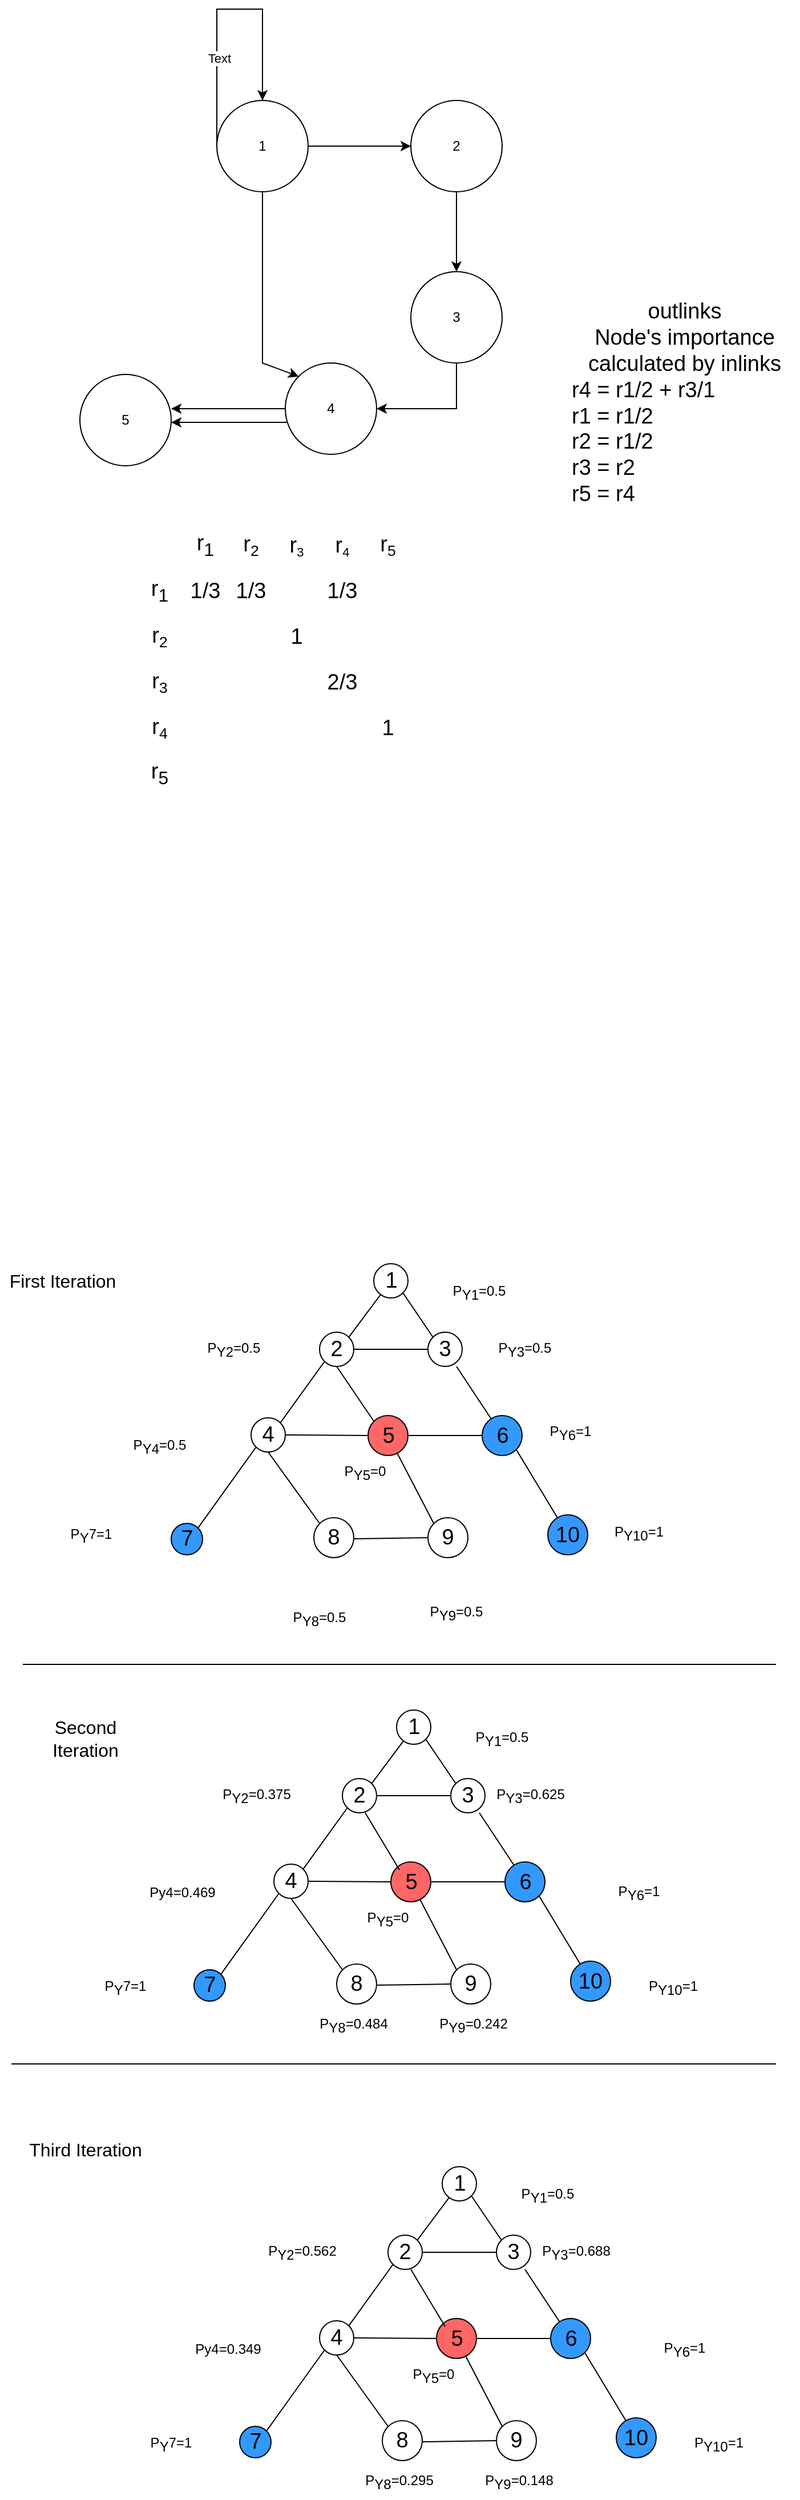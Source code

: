 <mxfile version="20.0.1" type="github">
  <diagram id="Ig6DqcMsb9MTZLkhWmV6" name="Page-1">
    <mxGraphModel dx="1166" dy="602" grid="1" gridSize="10" guides="1" tooltips="1" connect="1" arrows="1" fold="1" page="1" pageScale="1" pageWidth="827" pageHeight="1169" math="0" shadow="0">
      <root>
        <mxCell id="0" />
        <mxCell id="1" parent="0" />
        <mxCell id="ug2zntYY6omCZdX16Obv-1" value="1" style="ellipse;whiteSpace=wrap;html=1;aspect=fixed;" parent="1" vertex="1">
          <mxGeometry x="270" y="150" width="80" height="80" as="geometry" />
        </mxCell>
        <mxCell id="ug2zntYY6omCZdX16Obv-2" value="2" style="ellipse;whiteSpace=wrap;html=1;aspect=fixed;" parent="1" vertex="1">
          <mxGeometry x="440" y="150" width="80" height="80" as="geometry" />
        </mxCell>
        <mxCell id="ug2zntYY6omCZdX16Obv-3" value="3" style="ellipse;whiteSpace=wrap;html=1;aspect=fixed;" parent="1" vertex="1">
          <mxGeometry x="440" y="300" width="80" height="80" as="geometry" />
        </mxCell>
        <mxCell id="ug2zntYY6omCZdX16Obv-4" value="" style="endArrow=classic;html=1;rounded=0;entryX=0;entryY=0.5;entryDx=0;entryDy=0;" parent="1" source="ug2zntYY6omCZdX16Obv-1" target="ug2zntYY6omCZdX16Obv-2" edge="1">
          <mxGeometry width="50" height="50" relative="1" as="geometry">
            <mxPoint x="190" y="290" as="sourcePoint" />
            <mxPoint x="240" y="240" as="targetPoint" />
          </mxGeometry>
        </mxCell>
        <mxCell id="ug2zntYY6omCZdX16Obv-5" value="" style="endArrow=classic;html=1;rounded=0;entryX=0.5;entryY=0;entryDx=0;entryDy=0;" parent="1" target="ug2zntYY6omCZdX16Obv-3" edge="1">
          <mxGeometry width="50" height="50" relative="1" as="geometry">
            <mxPoint x="480" y="230" as="sourcePoint" />
            <mxPoint x="490" y="300" as="targetPoint" />
          </mxGeometry>
        </mxCell>
        <mxCell id="ug2zntYY6omCZdX16Obv-7" value="4" style="ellipse;whiteSpace=wrap;html=1;aspect=fixed;" parent="1" vertex="1">
          <mxGeometry x="330" y="380" width="80" height="80" as="geometry" />
        </mxCell>
        <mxCell id="ug2zntYY6omCZdX16Obv-8" value="5" style="ellipse;whiteSpace=wrap;html=1;aspect=fixed;" parent="1" vertex="1">
          <mxGeometry x="150" y="390" width="80" height="80" as="geometry" />
        </mxCell>
        <mxCell id="ug2zntYY6omCZdX16Obv-9" value="" style="endArrow=classic;html=1;rounded=0;exitX=0.5;exitY=1;exitDx=0;exitDy=0;entryX=1;entryY=0.5;entryDx=0;entryDy=0;" parent="1" source="ug2zntYY6omCZdX16Obv-3" target="ug2zntYY6omCZdX16Obv-7" edge="1">
          <mxGeometry width="50" height="50" relative="1" as="geometry">
            <mxPoint x="560" y="480" as="sourcePoint" />
            <mxPoint x="610" y="430" as="targetPoint" />
            <Array as="points">
              <mxPoint x="480" y="420" />
            </Array>
          </mxGeometry>
        </mxCell>
        <mxCell id="ug2zntYY6omCZdX16Obv-10" value="" style="endArrow=classic;html=1;rounded=0;exitX=0.025;exitY=0.65;exitDx=0;exitDy=0;exitPerimeter=0;" parent="1" source="ug2zntYY6omCZdX16Obv-7" edge="1">
          <mxGeometry width="50" height="50" relative="1" as="geometry">
            <mxPoint x="100" y="550" as="sourcePoint" />
            <mxPoint x="230" y="432" as="targetPoint" />
          </mxGeometry>
        </mxCell>
        <mxCell id="ug2zntYY6omCZdX16Obv-12" value="" style="endArrow=classic;html=1;rounded=0;entryX=0;entryY=0;entryDx=0;entryDy=0;" parent="1" source="ug2zntYY6omCZdX16Obv-1" target="ug2zntYY6omCZdX16Obv-7" edge="1">
          <mxGeometry width="50" height="50" relative="1" as="geometry">
            <mxPoint x="310" y="370" as="sourcePoint" />
            <mxPoint x="360" y="320" as="targetPoint" />
            <Array as="points">
              <mxPoint x="310" y="300" />
              <mxPoint x="310" y="380" />
            </Array>
          </mxGeometry>
        </mxCell>
        <mxCell id="ug2zntYY6omCZdX16Obv-13" value="" style="endArrow=classic;html=1;rounded=0;exitX=0;exitY=0.5;exitDx=0;exitDy=0;" parent="1" source="ug2zntYY6omCZdX16Obv-7" edge="1">
          <mxGeometry width="50" height="50" relative="1" as="geometry">
            <mxPoint x="200" y="400" as="sourcePoint" />
            <mxPoint x="230" y="420" as="targetPoint" />
          </mxGeometry>
        </mxCell>
        <mxCell id="ug2zntYY6omCZdX16Obv-16" value="" style="edgeStyle=elbowEdgeStyle;elbow=horizontal;endArrow=classic;html=1;rounded=0;exitX=0;exitY=0.5;exitDx=0;exitDy=0;entryX=0.5;entryY=0;entryDx=0;entryDy=0;" parent="1" source="ug2zntYY6omCZdX16Obv-1" target="ug2zntYY6omCZdX16Obv-1" edge="1">
          <mxGeometry width="50" height="50" relative="1" as="geometry">
            <mxPoint x="390" y="370" as="sourcePoint" />
            <mxPoint x="340" y="80" as="targetPoint" />
            <Array as="points">
              <mxPoint x="310" y="70" />
              <mxPoint x="260" y="130" />
              <mxPoint x="320" y="80" />
              <mxPoint x="340" y="80" />
            </Array>
          </mxGeometry>
        </mxCell>
        <mxCell id="ug2zntYY6omCZdX16Obv-19" value="Text" style="edgeLabel;html=1;align=center;verticalAlign=middle;resizable=0;points=[];" parent="ug2zntYY6omCZdX16Obv-16" vertex="1" connectable="0">
          <mxGeometry x="-0.354" y="-2" relative="1" as="geometry">
            <mxPoint as="offset" />
          </mxGeometry>
        </mxCell>
        <mxCell id="ug2zntYY6omCZdX16Obv-20" value="r&lt;sub&gt;1&lt;/sub&gt;" style="text;html=1;strokeColor=none;fillColor=none;align=center;verticalAlign=middle;whiteSpace=wrap;rounded=0;fontSize=19;" parent="1" vertex="1">
          <mxGeometry x="200" y="560" width="40" height="40" as="geometry" />
        </mxCell>
        <mxCell id="ug2zntYY6omCZdX16Obv-21" value="r&lt;span style=&quot;font-size: 15.833px;&quot;&gt;&lt;sub&gt;2&lt;/sub&gt;&lt;/span&gt;" style="text;html=1;strokeColor=none;fillColor=none;align=center;verticalAlign=middle;whiteSpace=wrap;rounded=0;fontSize=19;" parent="1" vertex="1">
          <mxGeometry x="200" y="600" width="40" height="40" as="geometry" />
        </mxCell>
        <mxCell id="ug2zntYY6omCZdX16Obv-22" value="r&lt;span style=&quot;font-size: 15.833px;&quot;&gt;&lt;sub&gt;3&lt;/sub&gt;&lt;/span&gt;" style="text;html=1;strokeColor=none;fillColor=none;align=center;verticalAlign=middle;whiteSpace=wrap;rounded=0;fontSize=19;" parent="1" vertex="1">
          <mxGeometry x="200" y="640" width="40" height="40" as="geometry" />
        </mxCell>
        <mxCell id="ug2zntYY6omCZdX16Obv-23" value="r&lt;span style=&quot;font-size: 15.833px;&quot;&gt;&lt;sub&gt;4&lt;/sub&gt;&lt;/span&gt;" style="text;html=1;strokeColor=none;fillColor=none;align=center;verticalAlign=middle;whiteSpace=wrap;rounded=0;fontSize=19;" parent="1" vertex="1">
          <mxGeometry x="200" y="680" width="40" height="40" as="geometry" />
        </mxCell>
        <mxCell id="ug2zntYY6omCZdX16Obv-24" value="r&lt;sub&gt;1&lt;/sub&gt;" style="text;html=1;strokeColor=none;fillColor=none;align=center;verticalAlign=middle;whiteSpace=wrap;rounded=0;fontSize=19;" parent="1" vertex="1">
          <mxGeometry x="240" y="520" width="40" height="40" as="geometry" />
        </mxCell>
        <mxCell id="ug2zntYY6omCZdX16Obv-27" value="r&lt;span style=&quot;font-size: 13.194px;&quot;&gt;&lt;sub&gt;3&lt;/sub&gt;&lt;/span&gt;" style="text;html=1;strokeColor=none;fillColor=none;align=center;verticalAlign=middle;whiteSpace=wrap;rounded=0;fontSize=19;" parent="1" vertex="1">
          <mxGeometry x="320" y="520" width="40" height="40" as="geometry" />
        </mxCell>
        <mxCell id="ug2zntYY6omCZdX16Obv-28" value="r&lt;span style=&quot;font-size: 15.833px;&quot;&gt;&lt;sub&gt;2&lt;/sub&gt;&lt;/span&gt;" style="text;html=1;strokeColor=none;fillColor=none;align=center;verticalAlign=middle;whiteSpace=wrap;rounded=0;fontSize=19;" parent="1" vertex="1">
          <mxGeometry x="280" y="520" width="40" height="40" as="geometry" />
        </mxCell>
        <mxCell id="ug2zntYY6omCZdX16Obv-29" value="r&lt;span style=&quot;font-size: 13.194px;&quot;&gt;&lt;sub&gt;4&lt;/sub&gt;&lt;/span&gt;" style="text;html=1;strokeColor=none;fillColor=none;align=center;verticalAlign=middle;whiteSpace=wrap;rounded=0;fontSize=19;" parent="1" vertex="1">
          <mxGeometry x="360" y="520" width="40" height="40" as="geometry" />
        </mxCell>
        <mxCell id="ug2zntYY6omCZdX16Obv-30" value="r&lt;span style=&quot;font-size: 15.833px;&quot;&gt;&lt;sub&gt;5&lt;/sub&gt;&lt;/span&gt;" style="text;html=1;strokeColor=none;fillColor=none;align=center;verticalAlign=middle;whiteSpace=wrap;rounded=0;fontSize=19;" parent="1" vertex="1">
          <mxGeometry x="400" y="520" width="40" height="40" as="geometry" />
        </mxCell>
        <mxCell id="ug2zntYY6omCZdX16Obv-31" value="r&lt;sub&gt;5&lt;/sub&gt;" style="text;html=1;strokeColor=none;fillColor=none;align=center;verticalAlign=middle;whiteSpace=wrap;rounded=0;fontSize=19;" parent="1" vertex="1">
          <mxGeometry x="200" y="720" width="40" height="40" as="geometry" />
        </mxCell>
        <mxCell id="ug2zntYY6omCZdX16Obv-32" value="1/3" style="text;html=1;strokeColor=none;fillColor=none;align=center;verticalAlign=middle;whiteSpace=wrap;rounded=0;fontSize=19;" parent="1" vertex="1">
          <mxGeometry x="240" y="560" width="40" height="40" as="geometry" />
        </mxCell>
        <mxCell id="ug2zntYY6omCZdX16Obv-33" value="1/3" style="text;html=1;strokeColor=none;fillColor=none;align=center;verticalAlign=middle;whiteSpace=wrap;rounded=0;fontSize=19;" parent="1" vertex="1">
          <mxGeometry x="280" y="560" width="40" height="40" as="geometry" />
        </mxCell>
        <mxCell id="ug2zntYY6omCZdX16Obv-34" value="1/3" style="text;html=1;strokeColor=none;fillColor=none;align=center;verticalAlign=middle;whiteSpace=wrap;rounded=0;fontSize=19;" parent="1" vertex="1">
          <mxGeometry x="360" y="560" width="40" height="40" as="geometry" />
        </mxCell>
        <mxCell id="ug2zntYY6omCZdX16Obv-36" value="1" style="text;html=1;strokeColor=none;fillColor=none;align=center;verticalAlign=middle;whiteSpace=wrap;rounded=0;fontSize=19;" parent="1" vertex="1">
          <mxGeometry x="320" y="600" width="40" height="40" as="geometry" />
        </mxCell>
        <mxCell id="ug2zntYY6omCZdX16Obv-37" value="2/3" style="text;html=1;strokeColor=none;fillColor=none;align=center;verticalAlign=middle;whiteSpace=wrap;rounded=0;fontSize=19;" parent="1" vertex="1">
          <mxGeometry x="360" y="640" width="40" height="40" as="geometry" />
        </mxCell>
        <mxCell id="ug2zntYY6omCZdX16Obv-38" value="1" style="text;html=1;strokeColor=none;fillColor=none;align=center;verticalAlign=middle;whiteSpace=wrap;rounded=0;fontSize=19;" parent="1" vertex="1">
          <mxGeometry x="400" y="680" width="40" height="40" as="geometry" />
        </mxCell>
        <mxCell id="ug2zntYY6omCZdX16Obv-39" value="outlinks&lt;br&gt;Node&#39;s importance calculated by inlinks&lt;br&gt;&lt;div style=&quot;text-align: left;&quot;&gt;&lt;span style=&quot;background-color: initial;&quot;&gt;r4 = r1/2 + r3/1&lt;/span&gt;&lt;/div&gt;&lt;div style=&quot;text-align: left;&quot;&gt;&lt;span style=&quot;background-color: initial;&quot;&gt;r1 = r1/2&lt;/span&gt;&lt;/div&gt;&lt;div style=&quot;text-align: left;&quot;&gt;&lt;span style=&quot;background-color: initial;&quot;&gt;r2 = r1/2&lt;/span&gt;&lt;/div&gt;&lt;div style=&quot;text-align: left;&quot;&gt;&lt;span style=&quot;background-color: initial;&quot;&gt;r3 = r2&lt;/span&gt;&lt;/div&gt;&lt;div style=&quot;text-align: left;&quot;&gt;&lt;span style=&quot;background-color: initial;&quot;&gt;r5 = r4&lt;/span&gt;&lt;/div&gt;" style="text;html=1;strokeColor=none;fillColor=none;align=center;verticalAlign=middle;whiteSpace=wrap;rounded=0;fontSize=19;" parent="1" vertex="1">
          <mxGeometry x="580" y="290" width="200" height="250" as="geometry" />
        </mxCell>
        <mxCell id="ug2zntYY6omCZdX16Obv-76" value="" style="endArrow=none;html=1;rounded=0;fontSize=19;" parent="1" edge="1">
          <mxGeometry width="50" height="50" relative="1" as="geometry">
            <mxPoint x="100" y="1520" as="sourcePoint" />
            <mxPoint x="760" y="1520" as="targetPoint" />
          </mxGeometry>
        </mxCell>
        <mxCell id="ug2zntYY6omCZdX16Obv-99" value="First Iteration" style="text;html=1;strokeColor=none;fillColor=none;align=center;verticalAlign=middle;whiteSpace=wrap;rounded=0;fontSize=16;" parent="1" vertex="1">
          <mxGeometry x="80" y="1169" width="110" height="30" as="geometry" />
        </mxCell>
        <mxCell id="ug2zntYY6omCZdX16Obv-133" value="P&lt;sub style=&quot;font-size: 12px;&quot;&gt;Y8&lt;/sub&gt;=0.5" style="text;html=1;strokeColor=none;fillColor=none;align=center;verticalAlign=middle;whiteSpace=wrap;rounded=0;fontSize=12;" parent="1" vertex="1">
          <mxGeometry x="310" y="1465" width="100" height="30" as="geometry" />
        </mxCell>
        <mxCell id="ug2zntYY6omCZdX16Obv-134" value="P&lt;sub style=&quot;font-size: 12px;&quot;&gt;Y9&lt;/sub&gt;=0.5" style="text;html=1;strokeColor=none;fillColor=none;align=center;verticalAlign=middle;whiteSpace=wrap;rounded=0;fontSize=12;" parent="1" vertex="1">
          <mxGeometry x="430" y="1460" width="100" height="30" as="geometry" />
        </mxCell>
        <mxCell id="ug2zntYY6omCZdX16Obv-103" value="1" style="ellipse;whiteSpace=wrap;html=1;aspect=fixed;fontSize=19;" parent="1" vertex="1">
          <mxGeometry x="407.5" y="1169" width="30" height="30" as="geometry" />
        </mxCell>
        <mxCell id="ug2zntYY6omCZdX16Obv-104" value="2" style="ellipse;whiteSpace=wrap;html=1;aspect=fixed;fontSize=19;" parent="1" vertex="1">
          <mxGeometry x="360" y="1229" width="30" height="30" as="geometry" />
        </mxCell>
        <mxCell id="ug2zntYY6omCZdX16Obv-105" value="3" style="ellipse;whiteSpace=wrap;html=1;aspect=fixed;fontSize=19;" parent="1" vertex="1">
          <mxGeometry x="455" y="1229" width="30" height="30" as="geometry" />
        </mxCell>
        <mxCell id="ug2zntYY6omCZdX16Obv-106" value="5" style="ellipse;whiteSpace=wrap;html=1;aspect=fixed;fontSize=19;fillColor=#FF6666;" parent="1" vertex="1">
          <mxGeometry x="402.5" y="1302" width="35" height="35" as="geometry" />
        </mxCell>
        <mxCell id="ug2zntYY6omCZdX16Obv-107" value="4" style="ellipse;whiteSpace=wrap;html=1;aspect=fixed;fontSize=19;" parent="1" vertex="1">
          <mxGeometry x="300" y="1304" width="30" height="30" as="geometry" />
        </mxCell>
        <mxCell id="ug2zntYY6omCZdX16Obv-108" value="6" style="ellipse;whiteSpace=wrap;html=1;aspect=fixed;fontSize=19;fillColor=#3399FF;" parent="1" vertex="1">
          <mxGeometry x="502.5" y="1302" width="35" height="35" as="geometry" />
        </mxCell>
        <mxCell id="ug2zntYY6omCZdX16Obv-109" value="8" style="ellipse;whiteSpace=wrap;html=1;aspect=fixed;fontSize=19;" parent="1" vertex="1">
          <mxGeometry x="355" y="1391.5" width="35" height="35" as="geometry" />
        </mxCell>
        <mxCell id="ug2zntYY6omCZdX16Obv-110" value="7" style="ellipse;whiteSpace=wrap;html=1;aspect=fixed;fontSize=19;fillColor=#3399FF;" parent="1" vertex="1">
          <mxGeometry x="230" y="1396.5" width="27.5" height="27.5" as="geometry" />
        </mxCell>
        <mxCell id="ug2zntYY6omCZdX16Obv-111" value="9" style="ellipse;whiteSpace=wrap;html=1;aspect=fixed;fontSize=19;" parent="1" vertex="1">
          <mxGeometry x="455" y="1391.5" width="35" height="35" as="geometry" />
        </mxCell>
        <mxCell id="ug2zntYY6omCZdX16Obv-112" value="10" style="ellipse;whiteSpace=wrap;html=1;aspect=fixed;fontSize=19;fillColor=#3399FF;" parent="1" vertex="1">
          <mxGeometry x="560" y="1389" width="35" height="35" as="geometry" />
        </mxCell>
        <mxCell id="ug2zntYY6omCZdX16Obv-113" value="P&lt;sub style=&quot;font-size: 12px;&quot;&gt;Y6&lt;/sub&gt;=1" style="text;html=1;strokeColor=none;fillColor=none;align=center;verticalAlign=middle;whiteSpace=wrap;rounded=0;fontSize=12;" parent="1" vertex="1">
          <mxGeometry x="530" y="1302" width="100" height="30" as="geometry" />
        </mxCell>
        <mxCell id="ug2zntYY6omCZdX16Obv-114" value="P&lt;sub style=&quot;font-size: 12px;&quot;&gt;Y&lt;/sub&gt;7=1" style="text;html=1;strokeColor=none;fillColor=none;align=center;verticalAlign=middle;whiteSpace=wrap;rounded=0;fontSize=12;" parent="1" vertex="1">
          <mxGeometry x="110" y="1391.5" width="100" height="30" as="geometry" />
        </mxCell>
        <mxCell id="ug2zntYY6omCZdX16Obv-115" value="P&lt;sub style=&quot;font-size: 12px;&quot;&gt;Y10&lt;/sub&gt;=1" style="text;html=1;strokeColor=none;fillColor=none;align=center;verticalAlign=middle;whiteSpace=wrap;rounded=0;fontSize=12;" parent="1" vertex="1">
          <mxGeometry x="590" y="1390" width="100" height="30" as="geometry" />
        </mxCell>
        <mxCell id="ug2zntYY6omCZdX16Obv-116" value="P&lt;sub style=&quot;font-size: 12px;&quot;&gt;Y5&lt;/sub&gt;=0" style="text;html=1;strokeColor=none;fillColor=none;align=center;verticalAlign=middle;whiteSpace=wrap;rounded=0;fontSize=12;" parent="1" vertex="1">
          <mxGeometry x="350" y="1337" width="100" height="30" as="geometry" />
        </mxCell>
        <mxCell id="ug2zntYY6omCZdX16Obv-117" value="P&lt;sub style=&quot;font-size: 12px;&quot;&gt;Y1&lt;/sub&gt;=0.5" style="text;html=1;strokeColor=none;fillColor=none;align=center;verticalAlign=middle;whiteSpace=wrap;rounded=0;fontSize=12;" parent="1" vertex="1">
          <mxGeometry x="450" y="1179" width="100" height="30" as="geometry" />
        </mxCell>
        <mxCell id="ug2zntYY6omCZdX16Obv-118" value="P&lt;sub style=&quot;font-size: 12px;&quot;&gt;Y3&lt;/sub&gt;=0.5" style="text;html=1;strokeColor=none;fillColor=none;align=center;verticalAlign=middle;whiteSpace=wrap;rounded=0;fontSize=12;" parent="1" vertex="1">
          <mxGeometry x="490" y="1229" width="100" height="30" as="geometry" />
        </mxCell>
        <mxCell id="ug2zntYY6omCZdX16Obv-119" value="P&lt;sub style=&quot;font-size: 12px;&quot;&gt;Y2&lt;/sub&gt;=0.5" style="text;html=1;strokeColor=none;fillColor=none;align=center;verticalAlign=middle;whiteSpace=wrap;rounded=0;fontSize=12;" parent="1" vertex="1">
          <mxGeometry x="235" y="1229" width="100" height="30" as="geometry" />
        </mxCell>
        <mxCell id="ug2zntYY6omCZdX16Obv-120" value="P&lt;sub style=&quot;font-size: 12px;&quot;&gt;Y4&lt;/sub&gt;=0.5" style="text;html=1;strokeColor=none;fillColor=none;align=center;verticalAlign=middle;whiteSpace=wrap;rounded=0;fontSize=12;" parent="1" vertex="1">
          <mxGeometry x="170" y="1314" width="100" height="30" as="geometry" />
        </mxCell>
        <mxCell id="ug2zntYY6omCZdX16Obv-121" value="" style="endArrow=none;html=1;rounded=0;fontSize=19;exitX=1;exitY=0;exitDx=0;exitDy=0;" parent="1" source="ug2zntYY6omCZdX16Obv-104" target="ug2zntYY6omCZdX16Obv-103" edge="1">
          <mxGeometry width="50" height="50" relative="1" as="geometry">
            <mxPoint x="380" y="1239" as="sourcePoint" />
            <mxPoint x="410" y="1199" as="targetPoint" />
          </mxGeometry>
        </mxCell>
        <mxCell id="ug2zntYY6omCZdX16Obv-122" value="" style="endArrow=none;html=1;rounded=0;fontSize=19;entryX=0;entryY=1;entryDx=0;entryDy=0;exitX=1;exitY=0;exitDx=0;exitDy=0;" parent="1" source="ug2zntYY6omCZdX16Obv-110" target="ug2zntYY6omCZdX16Obv-107" edge="1">
          <mxGeometry width="50" height="50" relative="1" as="geometry">
            <mxPoint x="291.217" y="1382.783" as="sourcePoint" />
            <mxPoint x="325.003" y="1343.997" as="targetPoint" />
          </mxGeometry>
        </mxCell>
        <mxCell id="ug2zntYY6omCZdX16Obv-123" value="" style="endArrow=none;html=1;rounded=0;fontSize=19;exitX=1;exitY=0;exitDx=0;exitDy=0;entryX=0;entryY=1;entryDx=0;entryDy=0;" parent="1" source="ug2zntYY6omCZdX16Obv-107" target="ug2zntYY6omCZdX16Obv-104" edge="1">
          <mxGeometry width="50" height="50" relative="1" as="geometry">
            <mxPoint x="320" y="1299" as="sourcePoint" />
            <mxPoint x="360" y="1259" as="targetPoint" />
          </mxGeometry>
        </mxCell>
        <mxCell id="ug2zntYY6omCZdX16Obv-124" value="" style="endArrow=none;html=1;rounded=0;fontSize=12;entryX=1;entryY=1;entryDx=0;entryDy=0;exitX=0;exitY=0;exitDx=0;exitDy=0;" parent="1" source="ug2zntYY6omCZdX16Obv-105" target="ug2zntYY6omCZdX16Obv-103" edge="1">
          <mxGeometry width="50" height="50" relative="1" as="geometry">
            <mxPoint x="440" y="1259" as="sourcePoint" />
            <mxPoint x="490" y="1209" as="targetPoint" />
          </mxGeometry>
        </mxCell>
        <mxCell id="ug2zntYY6omCZdX16Obv-125" value="" style="endArrow=none;html=1;rounded=0;fontSize=12;" parent="1" source="ug2zntYY6omCZdX16Obv-108" edge="1">
          <mxGeometry width="50" height="50" relative="1" as="geometry">
            <mxPoint x="460" y="1329" as="sourcePoint" />
            <mxPoint x="480" y="1259" as="targetPoint" />
          </mxGeometry>
        </mxCell>
        <mxCell id="ug2zntYY6omCZdX16Obv-126" value="" style="endArrow=none;html=1;rounded=0;fontSize=12;entryX=1;entryY=1;entryDx=0;entryDy=0;" parent="1" source="ug2zntYY6omCZdX16Obv-112" target="ug2zntYY6omCZdX16Obv-108" edge="1">
          <mxGeometry width="50" height="50" relative="1" as="geometry">
            <mxPoint x="520" y="1419" as="sourcePoint" />
            <mxPoint x="570" y="1369" as="targetPoint" />
          </mxGeometry>
        </mxCell>
        <mxCell id="ug2zntYY6omCZdX16Obv-127" value="" style="endArrow=none;html=1;rounded=0;fontSize=12;entryX=0;entryY=0.5;entryDx=0;entryDy=0;" parent="1" target="ug2zntYY6omCZdX16Obv-111" edge="1">
          <mxGeometry width="50" height="50" relative="1" as="geometry">
            <mxPoint x="390" y="1410" as="sourcePoint" />
            <mxPoint x="460" y="1400" as="targetPoint" />
          </mxGeometry>
        </mxCell>
        <mxCell id="ug2zntYY6omCZdX16Obv-128" value="" style="endArrow=none;html=1;rounded=0;fontSize=12;exitX=0;exitY=0;exitDx=0;exitDy=0;entryX=0.5;entryY=1;entryDx=0;entryDy=0;" parent="1" source="ug2zntYY6omCZdX16Obv-109" target="ug2zntYY6omCZdX16Obv-107" edge="1">
          <mxGeometry width="50" height="50" relative="1" as="geometry">
            <mxPoint x="430" y="1499" as="sourcePoint" />
            <mxPoint x="480" y="1449" as="targetPoint" />
          </mxGeometry>
        </mxCell>
        <mxCell id="ug2zntYY6omCZdX16Obv-129" value="" style="endArrow=none;html=1;rounded=0;fontSize=12;exitX=0;exitY=0;exitDx=0;exitDy=0;" parent="1" source="ug2zntYY6omCZdX16Obv-111" target="ug2zntYY6omCZdX16Obv-106" edge="1">
          <mxGeometry width="50" height="50" relative="1" as="geometry">
            <mxPoint x="800" y="1409" as="sourcePoint" />
            <mxPoint x="430" y="1340" as="targetPoint" />
          </mxGeometry>
        </mxCell>
        <mxCell id="ug2zntYY6omCZdX16Obv-130" value="" style="endArrow=none;html=1;rounded=0;fontSize=12;entryX=0;entryY=0.5;entryDx=0;entryDy=0;exitX=1;exitY=0.5;exitDx=0;exitDy=0;" parent="1" source="ug2zntYY6omCZdX16Obv-107" target="ug2zntYY6omCZdX16Obv-106" edge="1">
          <mxGeometry width="50" height="50" relative="1" as="geometry">
            <mxPoint x="210" y="1409" as="sourcePoint" />
            <mxPoint x="260" y="1359" as="targetPoint" />
          </mxGeometry>
        </mxCell>
        <mxCell id="ug2zntYY6omCZdX16Obv-131" value="" style="endArrow=none;html=1;rounded=0;fontSize=12;exitX=1;exitY=0.5;exitDx=0;exitDy=0;entryX=0;entryY=0.5;entryDx=0;entryDy=0;" parent="1" source="ug2zntYY6omCZdX16Obv-106" target="ug2zntYY6omCZdX16Obv-108" edge="1">
          <mxGeometry width="50" height="50" relative="1" as="geometry">
            <mxPoint x="450" y="1319" as="sourcePoint" />
            <mxPoint x="720" y="1259" as="targetPoint" />
          </mxGeometry>
        </mxCell>
        <mxCell id="ug2zntYY6omCZdX16Obv-132" value="" style="endArrow=none;html=1;rounded=0;fontSize=12;exitX=1;exitY=0.5;exitDx=0;exitDy=0;entryX=0;entryY=0.5;entryDx=0;entryDy=0;" parent="1" source="ug2zntYY6omCZdX16Obv-104" target="ug2zntYY6omCZdX16Obv-105" edge="1">
          <mxGeometry width="50" height="50" relative="1" as="geometry">
            <mxPoint x="330" y="1209" as="sourcePoint" />
            <mxPoint x="380" y="1159" as="targetPoint" />
          </mxGeometry>
        </mxCell>
        <mxCell id="ug2zntYY6omCZdX16Obv-135" value="" style="endArrow=none;html=1;rounded=0;fontSize=16;entryX=0.5;entryY=1;entryDx=0;entryDy=0;exitX=0;exitY=0;exitDx=0;exitDy=0;" parent="1" source="ug2zntYY6omCZdX16Obv-106" target="ug2zntYY6omCZdX16Obv-104" edge="1">
          <mxGeometry width="50" height="50" relative="1" as="geometry">
            <mxPoint x="360" y="1330" as="sourcePoint" />
            <mxPoint x="410" y="1280" as="targetPoint" />
          </mxGeometry>
        </mxCell>
        <mxCell id="ug2zntYY6omCZdX16Obv-136" value="P&lt;sub style=&quot;font-size: 12px;&quot;&gt;Y8&lt;/sub&gt;=0.484" style="text;html=1;strokeColor=none;fillColor=none;align=center;verticalAlign=middle;whiteSpace=wrap;rounded=0;fontSize=12;" parent="1" vertex="1">
          <mxGeometry x="340" y="1821" width="100" height="30" as="geometry" />
        </mxCell>
        <mxCell id="ug2zntYY6omCZdX16Obv-137" value="P&lt;sub style=&quot;font-size: 12px;&quot;&gt;Y9&lt;/sub&gt;=0.242" style="text;html=1;strokeColor=none;fillColor=none;align=center;verticalAlign=middle;whiteSpace=wrap;rounded=0;fontSize=12;" parent="1" vertex="1">
          <mxGeometry x="445" y="1821" width="100" height="30" as="geometry" />
        </mxCell>
        <mxCell id="ug2zntYY6omCZdX16Obv-138" value="1" style="ellipse;whiteSpace=wrap;html=1;aspect=fixed;fontSize=19;" parent="1" vertex="1">
          <mxGeometry x="427.5" y="1560" width="30" height="30" as="geometry" />
        </mxCell>
        <mxCell id="ug2zntYY6omCZdX16Obv-139" value="2" style="ellipse;whiteSpace=wrap;html=1;aspect=fixed;fontSize=19;" parent="1" vertex="1">
          <mxGeometry x="380" y="1620" width="30" height="30" as="geometry" />
        </mxCell>
        <mxCell id="ug2zntYY6omCZdX16Obv-140" value="3" style="ellipse;whiteSpace=wrap;html=1;aspect=fixed;fontSize=19;" parent="1" vertex="1">
          <mxGeometry x="475" y="1620" width="30" height="30" as="geometry" />
        </mxCell>
        <mxCell id="ug2zntYY6omCZdX16Obv-141" value="5" style="ellipse;whiteSpace=wrap;html=1;aspect=fixed;fontSize=19;fillColor=#FF6666;" parent="1" vertex="1">
          <mxGeometry x="422.5" y="1693" width="35" height="35" as="geometry" />
        </mxCell>
        <mxCell id="ug2zntYY6omCZdX16Obv-142" value="4" style="ellipse;whiteSpace=wrap;html=1;aspect=fixed;fontSize=19;" parent="1" vertex="1">
          <mxGeometry x="320" y="1695" width="30" height="30" as="geometry" />
        </mxCell>
        <mxCell id="ug2zntYY6omCZdX16Obv-143" value="6" style="ellipse;whiteSpace=wrap;html=1;aspect=fixed;fontSize=19;fillColor=#3399FF;" parent="1" vertex="1">
          <mxGeometry x="522.5" y="1693" width="35" height="35" as="geometry" />
        </mxCell>
        <mxCell id="ug2zntYY6omCZdX16Obv-144" value="8" style="ellipse;whiteSpace=wrap;html=1;aspect=fixed;fontSize=19;" parent="1" vertex="1">
          <mxGeometry x="375" y="1782.5" width="35" height="35" as="geometry" />
        </mxCell>
        <mxCell id="ug2zntYY6omCZdX16Obv-145" value="7" style="ellipse;whiteSpace=wrap;html=1;aspect=fixed;fontSize=19;fillColor=#3399FF;" parent="1" vertex="1">
          <mxGeometry x="250" y="1787.5" width="27.5" height="27.5" as="geometry" />
        </mxCell>
        <mxCell id="ug2zntYY6omCZdX16Obv-146" value="9" style="ellipse;whiteSpace=wrap;html=1;aspect=fixed;fontSize=19;" parent="1" vertex="1">
          <mxGeometry x="475" y="1782.5" width="35" height="35" as="geometry" />
        </mxCell>
        <mxCell id="ug2zntYY6omCZdX16Obv-147" value="10" style="ellipse;whiteSpace=wrap;html=1;aspect=fixed;fontSize=19;fillColor=#3399FF;" parent="1" vertex="1">
          <mxGeometry x="580" y="1780" width="35" height="35" as="geometry" />
        </mxCell>
        <mxCell id="ug2zntYY6omCZdX16Obv-148" value="P&lt;sub style=&quot;font-size: 12px;&quot;&gt;Y6&lt;/sub&gt;=1" style="text;html=1;strokeColor=none;fillColor=none;align=center;verticalAlign=middle;whiteSpace=wrap;rounded=0;fontSize=12;" parent="1" vertex="1">
          <mxGeometry x="590" y="1705" width="100" height="30" as="geometry" />
        </mxCell>
        <mxCell id="ug2zntYY6omCZdX16Obv-149" value="P&lt;sub style=&quot;font-size: 12px;&quot;&gt;Y10&lt;/sub&gt;=1" style="text;html=1;strokeColor=none;fillColor=none;align=center;verticalAlign=middle;whiteSpace=wrap;rounded=0;fontSize=12;" parent="1" vertex="1">
          <mxGeometry x="620" y="1787.5" width="100" height="30" as="geometry" />
        </mxCell>
        <mxCell id="ug2zntYY6omCZdX16Obv-150" value="P&lt;sub style=&quot;font-size: 12px;&quot;&gt;Y5&lt;/sub&gt;=0" style="text;html=1;strokeColor=none;fillColor=none;align=center;verticalAlign=middle;whiteSpace=wrap;rounded=0;fontSize=12;" parent="1" vertex="1">
          <mxGeometry x="370" y="1728" width="100" height="30" as="geometry" />
        </mxCell>
        <mxCell id="ug2zntYY6omCZdX16Obv-151" value="P&lt;sub style=&quot;font-size: 12px;&quot;&gt;Y1&lt;/sub&gt;=0.5" style="text;html=1;strokeColor=none;fillColor=none;align=center;verticalAlign=middle;whiteSpace=wrap;rounded=0;fontSize=12;" parent="1" vertex="1">
          <mxGeometry x="470" y="1570" width="100" height="30" as="geometry" />
        </mxCell>
        <mxCell id="ug2zntYY6omCZdX16Obv-152" value="P&lt;sub style=&quot;font-size: 12px;&quot;&gt;Y3&lt;/sub&gt;=0.625" style="text;html=1;strokeColor=none;fillColor=none;align=center;verticalAlign=middle;whiteSpace=wrap;rounded=0;fontSize=12;" parent="1" vertex="1">
          <mxGeometry x="495" y="1620" width="100" height="30" as="geometry" />
        </mxCell>
        <mxCell id="ug2zntYY6omCZdX16Obv-153" value="P&lt;sub style=&quot;font-size: 12px;&quot;&gt;Y2&lt;/sub&gt;=0.375" style="text;html=1;strokeColor=none;fillColor=none;align=center;verticalAlign=middle;whiteSpace=wrap;rounded=0;fontSize=12;" parent="1" vertex="1">
          <mxGeometry x="255" y="1620" width="100" height="30" as="geometry" />
        </mxCell>
        <mxCell id="ug2zntYY6omCZdX16Obv-154" value="Py4=0.469" style="text;html=1;strokeColor=none;fillColor=none;align=center;verticalAlign=middle;whiteSpace=wrap;rounded=0;fontSize=12;" parent="1" vertex="1">
          <mxGeometry x="190" y="1705" width="100" height="30" as="geometry" />
        </mxCell>
        <mxCell id="ug2zntYY6omCZdX16Obv-155" value="" style="endArrow=none;html=1;rounded=0;fontSize=19;exitX=1;exitY=0;exitDx=0;exitDy=0;" parent="1" source="ug2zntYY6omCZdX16Obv-139" target="ug2zntYY6omCZdX16Obv-138" edge="1">
          <mxGeometry width="50" height="50" relative="1" as="geometry">
            <mxPoint x="400" y="1630" as="sourcePoint" />
            <mxPoint x="430" y="1590" as="targetPoint" />
          </mxGeometry>
        </mxCell>
        <mxCell id="ug2zntYY6omCZdX16Obv-156" value="" style="endArrow=none;html=1;rounded=0;fontSize=19;entryX=0;entryY=1;entryDx=0;entryDy=0;exitX=1;exitY=0;exitDx=0;exitDy=0;" parent="1" source="ug2zntYY6omCZdX16Obv-145" target="ug2zntYY6omCZdX16Obv-142" edge="1">
          <mxGeometry width="50" height="50" relative="1" as="geometry">
            <mxPoint x="311.217" y="1773.783" as="sourcePoint" />
            <mxPoint x="345.003" y="1734.997" as="targetPoint" />
          </mxGeometry>
        </mxCell>
        <mxCell id="ug2zntYY6omCZdX16Obv-157" value="" style="endArrow=none;html=1;rounded=0;fontSize=19;exitX=1;exitY=0;exitDx=0;exitDy=0;entryX=0;entryY=1;entryDx=0;entryDy=0;" parent="1" source="ug2zntYY6omCZdX16Obv-142" target="ug2zntYY6omCZdX16Obv-139" edge="1">
          <mxGeometry width="50" height="50" relative="1" as="geometry">
            <mxPoint x="340" y="1690" as="sourcePoint" />
            <mxPoint x="380" y="1650" as="targetPoint" />
          </mxGeometry>
        </mxCell>
        <mxCell id="ug2zntYY6omCZdX16Obv-158" value="" style="endArrow=none;html=1;rounded=0;fontSize=12;entryX=1;entryY=1;entryDx=0;entryDy=0;exitX=0;exitY=0;exitDx=0;exitDy=0;" parent="1" source="ug2zntYY6omCZdX16Obv-140" target="ug2zntYY6omCZdX16Obv-138" edge="1">
          <mxGeometry width="50" height="50" relative="1" as="geometry">
            <mxPoint x="460" y="1650" as="sourcePoint" />
            <mxPoint x="510" y="1600" as="targetPoint" />
          </mxGeometry>
        </mxCell>
        <mxCell id="ug2zntYY6omCZdX16Obv-159" value="" style="endArrow=none;html=1;rounded=0;fontSize=12;" parent="1" source="ug2zntYY6omCZdX16Obv-143" edge="1">
          <mxGeometry width="50" height="50" relative="1" as="geometry">
            <mxPoint x="480" y="1720" as="sourcePoint" />
            <mxPoint x="500" y="1650" as="targetPoint" />
          </mxGeometry>
        </mxCell>
        <mxCell id="ug2zntYY6omCZdX16Obv-160" value="" style="endArrow=none;html=1;rounded=0;fontSize=12;entryX=1;entryY=1;entryDx=0;entryDy=0;" parent="1" source="ug2zntYY6omCZdX16Obv-147" target="ug2zntYY6omCZdX16Obv-143" edge="1">
          <mxGeometry width="50" height="50" relative="1" as="geometry">
            <mxPoint x="540" y="1810" as="sourcePoint" />
            <mxPoint x="590" y="1760" as="targetPoint" />
          </mxGeometry>
        </mxCell>
        <mxCell id="ug2zntYY6omCZdX16Obv-161" value="" style="endArrow=none;html=1;rounded=0;fontSize=12;entryX=0;entryY=0.5;entryDx=0;entryDy=0;" parent="1" target="ug2zntYY6omCZdX16Obv-146" edge="1">
          <mxGeometry width="50" height="50" relative="1" as="geometry">
            <mxPoint x="410" y="1801" as="sourcePoint" />
            <mxPoint x="480" y="1791" as="targetPoint" />
          </mxGeometry>
        </mxCell>
        <mxCell id="ug2zntYY6omCZdX16Obv-162" value="" style="endArrow=none;html=1;rounded=0;fontSize=12;exitX=0;exitY=0;exitDx=0;exitDy=0;entryX=0.5;entryY=1;entryDx=0;entryDy=0;" parent="1" source="ug2zntYY6omCZdX16Obv-144" target="ug2zntYY6omCZdX16Obv-142" edge="1">
          <mxGeometry width="50" height="50" relative="1" as="geometry">
            <mxPoint x="450" y="1890" as="sourcePoint" />
            <mxPoint x="500" y="1840" as="targetPoint" />
          </mxGeometry>
        </mxCell>
        <mxCell id="ug2zntYY6omCZdX16Obv-163" value="" style="endArrow=none;html=1;rounded=0;fontSize=12;exitX=0;exitY=0;exitDx=0;exitDy=0;" parent="1" source="ug2zntYY6omCZdX16Obv-146" target="ug2zntYY6omCZdX16Obv-141" edge="1">
          <mxGeometry width="50" height="50" relative="1" as="geometry">
            <mxPoint x="820" y="1800" as="sourcePoint" />
            <mxPoint x="450" y="1731" as="targetPoint" />
          </mxGeometry>
        </mxCell>
        <mxCell id="ug2zntYY6omCZdX16Obv-164" value="" style="endArrow=none;html=1;rounded=0;fontSize=12;entryX=0;entryY=0.5;entryDx=0;entryDy=0;exitX=1;exitY=0.5;exitDx=0;exitDy=0;" parent="1" source="ug2zntYY6omCZdX16Obv-142" target="ug2zntYY6omCZdX16Obv-141" edge="1">
          <mxGeometry width="50" height="50" relative="1" as="geometry">
            <mxPoint x="230" y="1800" as="sourcePoint" />
            <mxPoint x="280" y="1750" as="targetPoint" />
          </mxGeometry>
        </mxCell>
        <mxCell id="ug2zntYY6omCZdX16Obv-165" value="" style="endArrow=none;html=1;rounded=0;fontSize=12;exitX=1;exitY=0.5;exitDx=0;exitDy=0;entryX=0;entryY=0.5;entryDx=0;entryDy=0;" parent="1" source="ug2zntYY6omCZdX16Obv-141" target="ug2zntYY6omCZdX16Obv-143" edge="1">
          <mxGeometry width="50" height="50" relative="1" as="geometry">
            <mxPoint x="470" y="1710" as="sourcePoint" />
            <mxPoint x="740" y="1650" as="targetPoint" />
          </mxGeometry>
        </mxCell>
        <mxCell id="ug2zntYY6omCZdX16Obv-166" value="" style="endArrow=none;html=1;rounded=0;fontSize=12;exitX=1;exitY=0.5;exitDx=0;exitDy=0;entryX=0;entryY=0.5;entryDx=0;entryDy=0;" parent="1" source="ug2zntYY6omCZdX16Obv-139" target="ug2zntYY6omCZdX16Obv-140" edge="1">
          <mxGeometry width="50" height="50" relative="1" as="geometry">
            <mxPoint x="350" y="1600" as="sourcePoint" />
            <mxPoint x="400" y="1550" as="targetPoint" />
          </mxGeometry>
        </mxCell>
        <mxCell id="ug2zntYY6omCZdX16Obv-167" value="" style="endArrow=none;html=1;rounded=0;fontSize=16;" parent="1" edge="1">
          <mxGeometry width="50" height="50" relative="1" as="geometry">
            <mxPoint x="430" y="1700" as="sourcePoint" />
            <mxPoint x="400" y="1650" as="targetPoint" />
          </mxGeometry>
        </mxCell>
        <mxCell id="ug2zntYY6omCZdX16Obv-169" value="P&lt;sub style=&quot;font-size: 12px;&quot;&gt;Y&lt;/sub&gt;7=1" style="text;html=1;strokeColor=none;fillColor=none;align=center;verticalAlign=middle;whiteSpace=wrap;rounded=0;fontSize=12;" parent="1" vertex="1">
          <mxGeometry x="140" y="1787.5" width="100" height="30" as="geometry" />
        </mxCell>
        <mxCell id="ug2zntYY6omCZdX16Obv-203" value="" style="endArrow=none;html=1;rounded=0;fontSize=19;" parent="1" edge="1">
          <mxGeometry width="50" height="50" relative="1" as="geometry">
            <mxPoint x="90" y="1870" as="sourcePoint" />
            <mxPoint x="760" y="1870" as="targetPoint" />
          </mxGeometry>
        </mxCell>
        <mxCell id="qUKBohYnWiLCLyPD-byD-2" value="Second Iteration" style="text;html=1;strokeColor=none;fillColor=none;align=center;verticalAlign=middle;whiteSpace=wrap;rounded=0;fontSize=16;" vertex="1" parent="1">
          <mxGeometry x="100" y="1570" width="110" height="30" as="geometry" />
        </mxCell>
        <mxCell id="qUKBohYnWiLCLyPD-byD-3" value="Third Iteration" style="text;html=1;strokeColor=none;fillColor=none;align=center;verticalAlign=middle;whiteSpace=wrap;rounded=0;fontSize=16;" vertex="1" parent="1">
          <mxGeometry x="100" y="1930" width="110" height="30" as="geometry" />
        </mxCell>
        <mxCell id="qUKBohYnWiLCLyPD-byD-4" value="P&lt;sub style=&quot;font-size: 12px;&quot;&gt;Y8&lt;/sub&gt;=0.295" style="text;html=1;strokeColor=none;fillColor=none;align=center;verticalAlign=middle;whiteSpace=wrap;rounded=0;fontSize=12;" vertex="1" parent="1">
          <mxGeometry x="380" y="2221" width="100" height="30" as="geometry" />
        </mxCell>
        <mxCell id="qUKBohYnWiLCLyPD-byD-5" value="P&lt;sub style=&quot;font-size: 12px;&quot;&gt;Y9&lt;/sub&gt;=0.148" style="text;html=1;strokeColor=none;fillColor=none;align=center;verticalAlign=middle;whiteSpace=wrap;rounded=0;fontSize=12;" vertex="1" parent="1">
          <mxGeometry x="485" y="2221" width="100" height="30" as="geometry" />
        </mxCell>
        <mxCell id="qUKBohYnWiLCLyPD-byD-6" value="1" style="ellipse;whiteSpace=wrap;html=1;aspect=fixed;fontSize=19;" vertex="1" parent="1">
          <mxGeometry x="467.5" y="1960" width="30" height="30" as="geometry" />
        </mxCell>
        <mxCell id="qUKBohYnWiLCLyPD-byD-7" value="2" style="ellipse;whiteSpace=wrap;html=1;aspect=fixed;fontSize=19;" vertex="1" parent="1">
          <mxGeometry x="420" y="2020" width="30" height="30" as="geometry" />
        </mxCell>
        <mxCell id="qUKBohYnWiLCLyPD-byD-8" value="3" style="ellipse;whiteSpace=wrap;html=1;aspect=fixed;fontSize=19;" vertex="1" parent="1">
          <mxGeometry x="515" y="2020" width="30" height="30" as="geometry" />
        </mxCell>
        <mxCell id="qUKBohYnWiLCLyPD-byD-9" value="5" style="ellipse;whiteSpace=wrap;html=1;aspect=fixed;fontSize=19;fillColor=#FF6666;" vertex="1" parent="1">
          <mxGeometry x="462.5" y="2093" width="35" height="35" as="geometry" />
        </mxCell>
        <mxCell id="qUKBohYnWiLCLyPD-byD-10" value="4" style="ellipse;whiteSpace=wrap;html=1;aspect=fixed;fontSize=19;" vertex="1" parent="1">
          <mxGeometry x="360" y="2095" width="30" height="30" as="geometry" />
        </mxCell>
        <mxCell id="qUKBohYnWiLCLyPD-byD-11" value="6" style="ellipse;whiteSpace=wrap;html=1;aspect=fixed;fontSize=19;fillColor=#3399FF;" vertex="1" parent="1">
          <mxGeometry x="562.5" y="2093" width="35" height="35" as="geometry" />
        </mxCell>
        <mxCell id="qUKBohYnWiLCLyPD-byD-12" value="8" style="ellipse;whiteSpace=wrap;html=1;aspect=fixed;fontSize=19;" vertex="1" parent="1">
          <mxGeometry x="415" y="2182.5" width="35" height="35" as="geometry" />
        </mxCell>
        <mxCell id="qUKBohYnWiLCLyPD-byD-13" value="7" style="ellipse;whiteSpace=wrap;html=1;aspect=fixed;fontSize=19;fillColor=#3399FF;" vertex="1" parent="1">
          <mxGeometry x="290" y="2187.5" width="27.5" height="27.5" as="geometry" />
        </mxCell>
        <mxCell id="qUKBohYnWiLCLyPD-byD-14" value="9" style="ellipse;whiteSpace=wrap;html=1;aspect=fixed;fontSize=19;" vertex="1" parent="1">
          <mxGeometry x="515" y="2182.5" width="35" height="35" as="geometry" />
        </mxCell>
        <mxCell id="qUKBohYnWiLCLyPD-byD-15" value="10" style="ellipse;whiteSpace=wrap;html=1;aspect=fixed;fontSize=19;fillColor=#3399FF;" vertex="1" parent="1">
          <mxGeometry x="620" y="2180" width="35" height="35" as="geometry" />
        </mxCell>
        <mxCell id="qUKBohYnWiLCLyPD-byD-16" value="P&lt;sub style=&quot;font-size: 12px;&quot;&gt;Y6&lt;/sub&gt;=1" style="text;html=1;strokeColor=none;fillColor=none;align=center;verticalAlign=middle;whiteSpace=wrap;rounded=0;fontSize=12;" vertex="1" parent="1">
          <mxGeometry x="630" y="2105" width="100" height="30" as="geometry" />
        </mxCell>
        <mxCell id="qUKBohYnWiLCLyPD-byD-17" value="P&lt;sub style=&quot;font-size: 12px;&quot;&gt;Y10&lt;/sub&gt;=1" style="text;html=1;strokeColor=none;fillColor=none;align=center;verticalAlign=middle;whiteSpace=wrap;rounded=0;fontSize=12;" vertex="1" parent="1">
          <mxGeometry x="660" y="2187.5" width="100" height="30" as="geometry" />
        </mxCell>
        <mxCell id="qUKBohYnWiLCLyPD-byD-18" value="P&lt;sub style=&quot;font-size: 12px;&quot;&gt;Y5&lt;/sub&gt;=0" style="text;html=1;strokeColor=none;fillColor=none;align=center;verticalAlign=middle;whiteSpace=wrap;rounded=0;fontSize=12;" vertex="1" parent="1">
          <mxGeometry x="410" y="2128" width="100" height="30" as="geometry" />
        </mxCell>
        <mxCell id="qUKBohYnWiLCLyPD-byD-19" value="P&lt;sub style=&quot;font-size: 12px;&quot;&gt;Y1&lt;/sub&gt;=0.5" style="text;html=1;strokeColor=none;fillColor=none;align=center;verticalAlign=middle;whiteSpace=wrap;rounded=0;fontSize=12;" vertex="1" parent="1">
          <mxGeometry x="510" y="1970" width="100" height="30" as="geometry" />
        </mxCell>
        <mxCell id="qUKBohYnWiLCLyPD-byD-20" value="P&lt;sub style=&quot;font-size: 12px;&quot;&gt;Y3&lt;/sub&gt;=0.688" style="text;html=1;strokeColor=none;fillColor=none;align=center;verticalAlign=middle;whiteSpace=wrap;rounded=0;fontSize=12;" vertex="1" parent="1">
          <mxGeometry x="535" y="2020" width="100" height="30" as="geometry" />
        </mxCell>
        <mxCell id="qUKBohYnWiLCLyPD-byD-21" value="P&lt;sub style=&quot;font-size: 12px;&quot;&gt;Y2&lt;/sub&gt;=0.562" style="text;html=1;strokeColor=none;fillColor=none;align=center;verticalAlign=middle;whiteSpace=wrap;rounded=0;fontSize=12;" vertex="1" parent="1">
          <mxGeometry x="295" y="2020" width="100" height="30" as="geometry" />
        </mxCell>
        <mxCell id="qUKBohYnWiLCLyPD-byD-22" value="Py4=0.349" style="text;html=1;strokeColor=none;fillColor=none;align=center;verticalAlign=middle;whiteSpace=wrap;rounded=0;fontSize=12;" vertex="1" parent="1">
          <mxGeometry x="230" y="2105" width="100" height="30" as="geometry" />
        </mxCell>
        <mxCell id="qUKBohYnWiLCLyPD-byD-23" value="" style="endArrow=none;html=1;rounded=0;fontSize=19;exitX=1;exitY=0;exitDx=0;exitDy=0;" edge="1" parent="1" source="qUKBohYnWiLCLyPD-byD-7" target="qUKBohYnWiLCLyPD-byD-6">
          <mxGeometry width="50" height="50" relative="1" as="geometry">
            <mxPoint x="440" y="2030" as="sourcePoint" />
            <mxPoint x="470" y="1990" as="targetPoint" />
          </mxGeometry>
        </mxCell>
        <mxCell id="qUKBohYnWiLCLyPD-byD-24" value="" style="endArrow=none;html=1;rounded=0;fontSize=19;entryX=0;entryY=1;entryDx=0;entryDy=0;exitX=1;exitY=0;exitDx=0;exitDy=0;" edge="1" parent="1" source="qUKBohYnWiLCLyPD-byD-13" target="qUKBohYnWiLCLyPD-byD-10">
          <mxGeometry width="50" height="50" relative="1" as="geometry">
            <mxPoint x="351.217" y="2173.783" as="sourcePoint" />
            <mxPoint x="385.003" y="2134.997" as="targetPoint" />
          </mxGeometry>
        </mxCell>
        <mxCell id="qUKBohYnWiLCLyPD-byD-25" value="" style="endArrow=none;html=1;rounded=0;fontSize=19;exitX=1;exitY=0;exitDx=0;exitDy=0;entryX=0;entryY=1;entryDx=0;entryDy=0;" edge="1" parent="1" source="qUKBohYnWiLCLyPD-byD-10" target="qUKBohYnWiLCLyPD-byD-7">
          <mxGeometry width="50" height="50" relative="1" as="geometry">
            <mxPoint x="380" y="2090" as="sourcePoint" />
            <mxPoint x="420" y="2050" as="targetPoint" />
          </mxGeometry>
        </mxCell>
        <mxCell id="qUKBohYnWiLCLyPD-byD-26" value="" style="endArrow=none;html=1;rounded=0;fontSize=12;entryX=1;entryY=1;entryDx=0;entryDy=0;exitX=0;exitY=0;exitDx=0;exitDy=0;" edge="1" parent="1" source="qUKBohYnWiLCLyPD-byD-8" target="qUKBohYnWiLCLyPD-byD-6">
          <mxGeometry width="50" height="50" relative="1" as="geometry">
            <mxPoint x="500" y="2050" as="sourcePoint" />
            <mxPoint x="550" y="2000" as="targetPoint" />
          </mxGeometry>
        </mxCell>
        <mxCell id="qUKBohYnWiLCLyPD-byD-27" value="" style="endArrow=none;html=1;rounded=0;fontSize=12;" edge="1" parent="1" source="qUKBohYnWiLCLyPD-byD-11">
          <mxGeometry width="50" height="50" relative="1" as="geometry">
            <mxPoint x="520" y="2120" as="sourcePoint" />
            <mxPoint x="540" y="2050" as="targetPoint" />
          </mxGeometry>
        </mxCell>
        <mxCell id="qUKBohYnWiLCLyPD-byD-28" value="" style="endArrow=none;html=1;rounded=0;fontSize=12;entryX=1;entryY=1;entryDx=0;entryDy=0;" edge="1" parent="1" source="qUKBohYnWiLCLyPD-byD-15" target="qUKBohYnWiLCLyPD-byD-11">
          <mxGeometry width="50" height="50" relative="1" as="geometry">
            <mxPoint x="580" y="2210" as="sourcePoint" />
            <mxPoint x="630" y="2160" as="targetPoint" />
          </mxGeometry>
        </mxCell>
        <mxCell id="qUKBohYnWiLCLyPD-byD-29" value="" style="endArrow=none;html=1;rounded=0;fontSize=12;entryX=0;entryY=0.5;entryDx=0;entryDy=0;" edge="1" parent="1" target="qUKBohYnWiLCLyPD-byD-14">
          <mxGeometry width="50" height="50" relative="1" as="geometry">
            <mxPoint x="450" y="2201" as="sourcePoint" />
            <mxPoint x="520" y="2191" as="targetPoint" />
          </mxGeometry>
        </mxCell>
        <mxCell id="qUKBohYnWiLCLyPD-byD-30" value="" style="endArrow=none;html=1;rounded=0;fontSize=12;exitX=0;exitY=0;exitDx=0;exitDy=0;entryX=0.5;entryY=1;entryDx=0;entryDy=0;" edge="1" parent="1" source="qUKBohYnWiLCLyPD-byD-12" target="qUKBohYnWiLCLyPD-byD-10">
          <mxGeometry width="50" height="50" relative="1" as="geometry">
            <mxPoint x="490" y="2290" as="sourcePoint" />
            <mxPoint x="540" y="2240" as="targetPoint" />
          </mxGeometry>
        </mxCell>
        <mxCell id="qUKBohYnWiLCLyPD-byD-31" value="" style="endArrow=none;html=1;rounded=0;fontSize=12;exitX=0;exitY=0;exitDx=0;exitDy=0;" edge="1" parent="1" source="qUKBohYnWiLCLyPD-byD-14" target="qUKBohYnWiLCLyPD-byD-9">
          <mxGeometry width="50" height="50" relative="1" as="geometry">
            <mxPoint x="860" y="2200" as="sourcePoint" />
            <mxPoint x="490" y="2131" as="targetPoint" />
          </mxGeometry>
        </mxCell>
        <mxCell id="qUKBohYnWiLCLyPD-byD-32" value="" style="endArrow=none;html=1;rounded=0;fontSize=12;entryX=0;entryY=0.5;entryDx=0;entryDy=0;exitX=1;exitY=0.5;exitDx=0;exitDy=0;" edge="1" parent="1" source="qUKBohYnWiLCLyPD-byD-10" target="qUKBohYnWiLCLyPD-byD-9">
          <mxGeometry width="50" height="50" relative="1" as="geometry">
            <mxPoint x="270" y="2200" as="sourcePoint" />
            <mxPoint x="320" y="2150" as="targetPoint" />
          </mxGeometry>
        </mxCell>
        <mxCell id="qUKBohYnWiLCLyPD-byD-33" value="" style="endArrow=none;html=1;rounded=0;fontSize=12;exitX=1;exitY=0.5;exitDx=0;exitDy=0;entryX=0;entryY=0.5;entryDx=0;entryDy=0;" edge="1" parent="1" source="qUKBohYnWiLCLyPD-byD-9" target="qUKBohYnWiLCLyPD-byD-11">
          <mxGeometry width="50" height="50" relative="1" as="geometry">
            <mxPoint x="510" y="2110" as="sourcePoint" />
            <mxPoint x="780" y="2050" as="targetPoint" />
          </mxGeometry>
        </mxCell>
        <mxCell id="qUKBohYnWiLCLyPD-byD-34" value="" style="endArrow=none;html=1;rounded=0;fontSize=12;exitX=1;exitY=0.5;exitDx=0;exitDy=0;entryX=0;entryY=0.5;entryDx=0;entryDy=0;" edge="1" parent="1" source="qUKBohYnWiLCLyPD-byD-7" target="qUKBohYnWiLCLyPD-byD-8">
          <mxGeometry width="50" height="50" relative="1" as="geometry">
            <mxPoint x="390" y="2000" as="sourcePoint" />
            <mxPoint x="440" y="1950" as="targetPoint" />
          </mxGeometry>
        </mxCell>
        <mxCell id="qUKBohYnWiLCLyPD-byD-35" value="" style="endArrow=none;html=1;rounded=0;fontSize=16;" edge="1" parent="1">
          <mxGeometry width="50" height="50" relative="1" as="geometry">
            <mxPoint x="470" y="2100" as="sourcePoint" />
            <mxPoint x="440" y="2050" as="targetPoint" />
          </mxGeometry>
        </mxCell>
        <mxCell id="qUKBohYnWiLCLyPD-byD-36" value="P&lt;sub style=&quot;font-size: 12px;&quot;&gt;Y&lt;/sub&gt;7=1" style="text;html=1;strokeColor=none;fillColor=none;align=center;verticalAlign=middle;whiteSpace=wrap;rounded=0;fontSize=12;" vertex="1" parent="1">
          <mxGeometry x="180" y="2187.5" width="100" height="30" as="geometry" />
        </mxCell>
      </root>
    </mxGraphModel>
  </diagram>
</mxfile>
